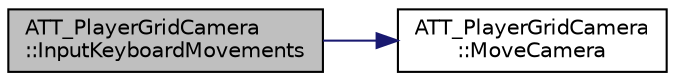 digraph "ATT_PlayerGridCamera::InputKeyboardMovements"
{
 // LATEX_PDF_SIZE
  edge [fontname="Helvetica",fontsize="10",labelfontname="Helvetica",labelfontsize="10"];
  node [fontname="Helvetica",fontsize="10",shape=record];
  rankdir="LR";
  Node53 [label="ATT_PlayerGridCamera\l::InputKeyboardMovements",height=0.2,width=0.4,color="black", fillcolor="grey75", style="filled", fontcolor="black",tooltip="Handles camera movements via keyboard."];
  Node53 -> Node54 [color="midnightblue",fontsize="10",style="solid",fontname="Helvetica"];
  Node54 [label="ATT_PlayerGridCamera\l::MoveCamera",height=0.2,width=0.4,color="black", fillcolor="white", style="filled",URL="$class_a_t_t___player_grid_camera.html#a1e45820a848051156885e4275e013a20",tooltip="Moves the camera in XY direction multiplied by Sensitivity."];
}
